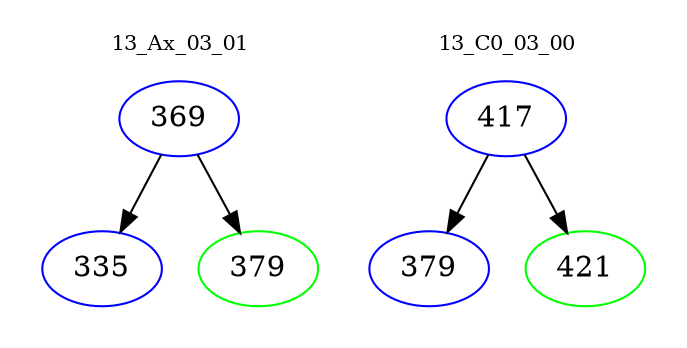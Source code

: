 digraph{
subgraph cluster_0 {
color = white
label = "13_Ax_03_01";
fontsize=10;
T0_369 [label="369", color="blue"]
T0_369 -> T0_335 [color="black"]
T0_335 [label="335", color="blue"]
T0_369 -> T0_379 [color="black"]
T0_379 [label="379", color="green"]
}
subgraph cluster_1 {
color = white
label = "13_C0_03_00";
fontsize=10;
T1_417 [label="417", color="blue"]
T1_417 -> T1_379 [color="black"]
T1_379 [label="379", color="blue"]
T1_417 -> T1_421 [color="black"]
T1_421 [label="421", color="green"]
}
}
